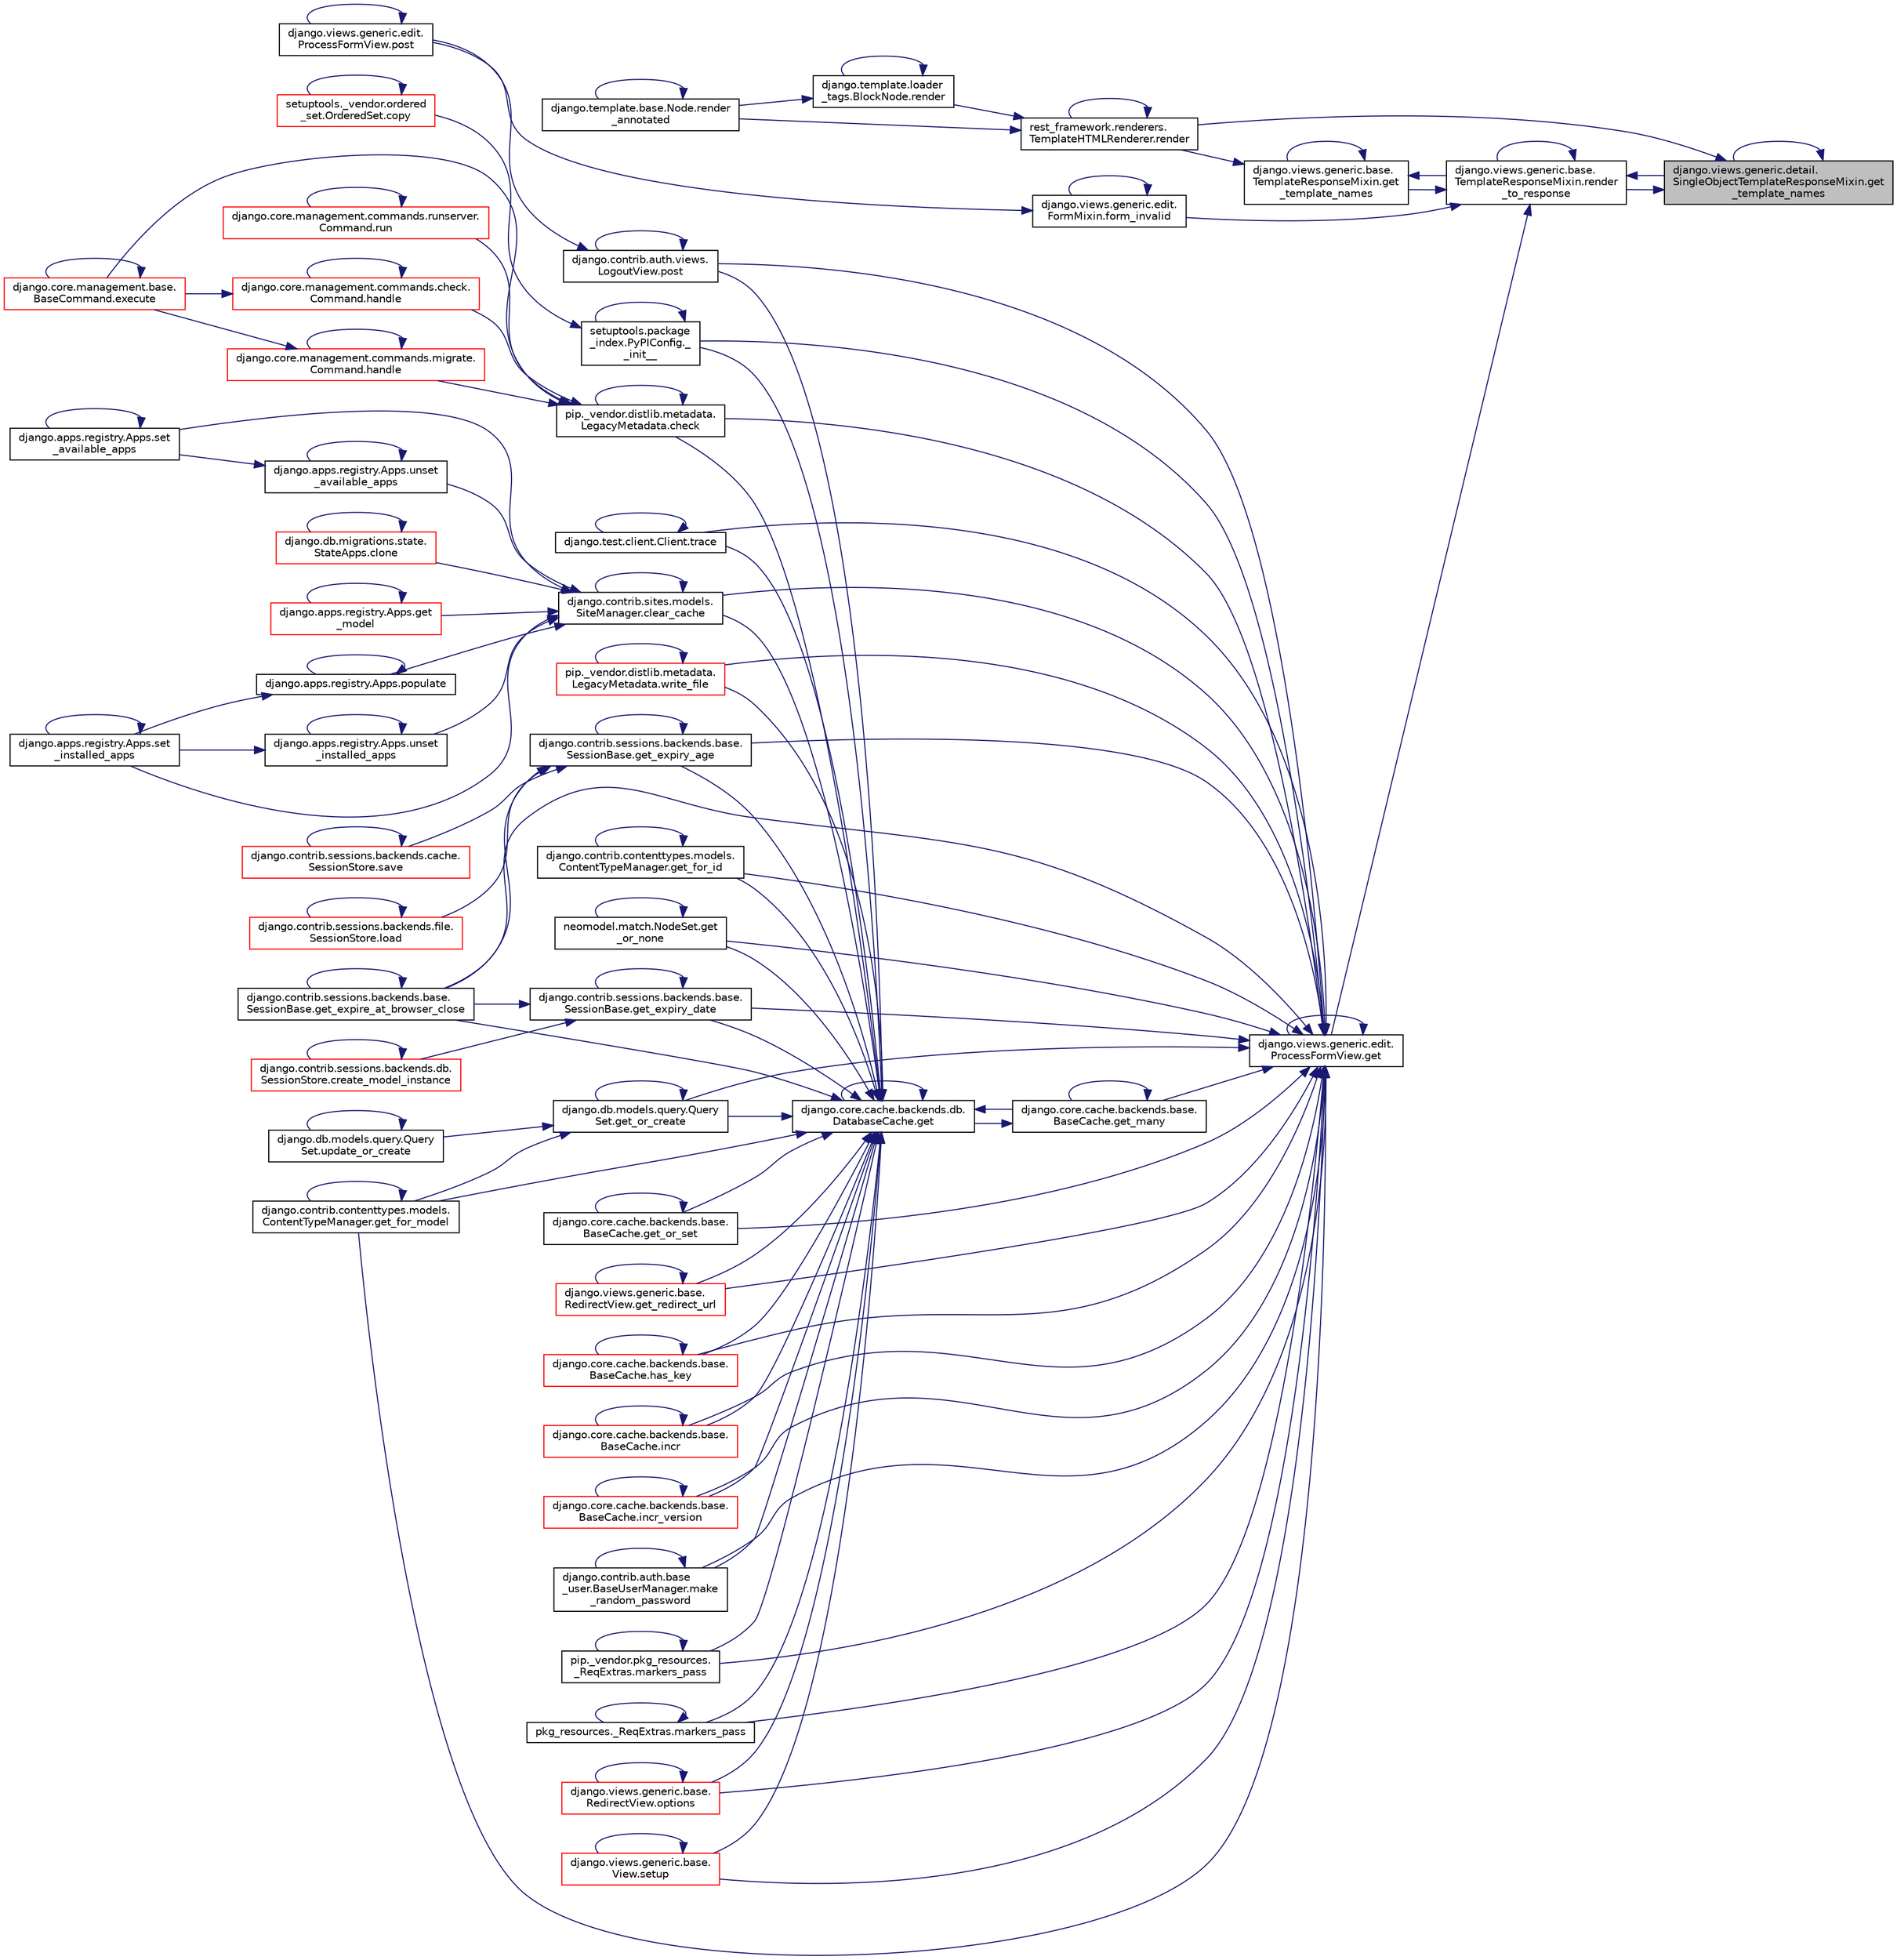 digraph "django.views.generic.detail.SingleObjectTemplateResponseMixin.get_template_names"
{
 // LATEX_PDF_SIZE
  edge [fontname="Helvetica",fontsize="10",labelfontname="Helvetica",labelfontsize="10"];
  node [fontname="Helvetica",fontsize="10",shape=record];
  rankdir="RL";
  Node1 [label="django.views.generic.detail.\lSingleObjectTemplateResponseMixin.get\l_template_names",height=0.2,width=0.4,color="black", fillcolor="grey75", style="filled", fontcolor="black",tooltip=" "];
  Node1 -> Node1 [dir="back",color="midnightblue",fontsize="10",style="solid",fontname="Helvetica"];
  Node1 -> Node2 [dir="back",color="midnightblue",fontsize="10",style="solid",fontname="Helvetica"];
  Node2 [label="rest_framework.renderers.\lTemplateHTMLRenderer.render",height=0.2,width=0.4,color="black", fillcolor="white", style="filled",URL="$de/d7d/classrest__framework_1_1renderers_1_1_template_h_t_m_l_renderer.html#abf6171569059f43b2f49f4bd94a4446d",tooltip=" "];
  Node2 -> Node3 [dir="back",color="midnightblue",fontsize="10",style="solid",fontname="Helvetica"];
  Node3 [label="django.template.loader\l_tags.BlockNode.render",height=0.2,width=0.4,color="black", fillcolor="white", style="filled",URL="$d5/dfa/classdjango_1_1template_1_1loader__tags_1_1_block_node.html#a840c8b5b54cff3a1cba18e73de19b508",tooltip=" "];
  Node3 -> Node3 [dir="back",color="midnightblue",fontsize="10",style="solid",fontname="Helvetica"];
  Node3 -> Node4 [dir="back",color="midnightblue",fontsize="10",style="solid",fontname="Helvetica"];
  Node4 [label="django.template.base.Node.render\l_annotated",height=0.2,width=0.4,color="black", fillcolor="white", style="filled",URL="$d9/d54/classdjango_1_1template_1_1base_1_1_node.html#a9d62819c7eb55a5f470cb8cd8ea3aa27",tooltip=" "];
  Node4 -> Node4 [dir="back",color="midnightblue",fontsize="10",style="solid",fontname="Helvetica"];
  Node2 -> Node2 [dir="back",color="midnightblue",fontsize="10",style="solid",fontname="Helvetica"];
  Node2 -> Node4 [dir="back",color="midnightblue",fontsize="10",style="solid",fontname="Helvetica"];
  Node1 -> Node5 [dir="back",color="midnightblue",fontsize="10",style="solid",fontname="Helvetica"];
  Node5 [label="django.views.generic.base.\lTemplateResponseMixin.render\l_to_response",height=0.2,width=0.4,color="black", fillcolor="white", style="filled",URL="$d8/d0b/classdjango_1_1views_1_1generic_1_1base_1_1_template_response_mixin.html#a99ff730089b6e7faff54f3cbce08d501",tooltip=" "];
  Node5 -> Node6 [dir="back",color="midnightblue",fontsize="10",style="solid",fontname="Helvetica"];
  Node6 [label="django.views.generic.edit.\lFormMixin.form_invalid",height=0.2,width=0.4,color="black", fillcolor="white", style="filled",URL="$df/d6a/classdjango_1_1views_1_1generic_1_1edit_1_1_form_mixin.html#acc21425d2ffe525372b89a2ed6897e06",tooltip=" "];
  Node6 -> Node6 [dir="back",color="midnightblue",fontsize="10",style="solid",fontname="Helvetica"];
  Node6 -> Node7 [dir="back",color="midnightblue",fontsize="10",style="solid",fontname="Helvetica"];
  Node7 [label="django.views.generic.edit.\lProcessFormView.post",height=0.2,width=0.4,color="black", fillcolor="white", style="filled",URL="$d1/d13/classdjango_1_1views_1_1generic_1_1edit_1_1_process_form_view.html#ab816695bc1e6677bc07ce473851547bb",tooltip=" "];
  Node7 -> Node7 [dir="back",color="midnightblue",fontsize="10",style="solid",fontname="Helvetica"];
  Node5 -> Node8 [dir="back",color="midnightblue",fontsize="10",style="solid",fontname="Helvetica"];
  Node8 [label="django.views.generic.edit.\lProcessFormView.get",height=0.2,width=0.4,color="black", fillcolor="white", style="filled",URL="$d1/d13/classdjango_1_1views_1_1generic_1_1edit_1_1_process_form_view.html#a3cff746bd92bd40ab8f147109b99f458",tooltip=" "];
  Node8 -> Node9 [dir="back",color="midnightblue",fontsize="10",style="solid",fontname="Helvetica"];
  Node9 [label="setuptools.package\l_index.PyPIConfig._\l_init__",height=0.2,width=0.4,color="black", fillcolor="white", style="filled",URL="$d3/d47/classsetuptools_1_1package__index_1_1_py_p_i_config.html#a32593240a32dc851f55b82f1abebbc86",tooltip=" "];
  Node9 -> Node9 [dir="back",color="midnightblue",fontsize="10",style="solid",fontname="Helvetica"];
  Node9 -> Node10 [dir="back",color="midnightblue",fontsize="10",style="solid",fontname="Helvetica"];
  Node10 [label="setuptools._vendor.ordered\l_set.OrderedSet.copy",height=0.2,width=0.4,color="red", fillcolor="white", style="filled",URL="$d0/d40/classsetuptools_1_1__vendor_1_1ordered__set_1_1_ordered_set.html#a84224c403039b9dac5d2794d85073053",tooltip=" "];
  Node10 -> Node10 [dir="back",color="midnightblue",fontsize="10",style="solid",fontname="Helvetica"];
  Node8 -> Node194 [dir="back",color="midnightblue",fontsize="10",style="solid",fontname="Helvetica"];
  Node194 [label="pip._vendor.distlib.metadata.\lLegacyMetadata.check",height=0.2,width=0.4,color="black", fillcolor="white", style="filled",URL="$d3/dc5/classpip_1_1__vendor_1_1distlib_1_1metadata_1_1_legacy_metadata.html#a28132a5947764193c9e166d3fe8281c9",tooltip=" "];
  Node194 -> Node194 [dir="back",color="midnightblue",fontsize="10",style="solid",fontname="Helvetica"];
  Node194 -> Node35 [dir="back",color="midnightblue",fontsize="10",style="solid",fontname="Helvetica"];
  Node35 [label="django.core.management.base.\lBaseCommand.execute",height=0.2,width=0.4,color="red", fillcolor="white", style="filled",URL="$db/da3/classdjango_1_1core_1_1management_1_1base_1_1_base_command.html#a900029c213c1456bbd6f8e5b8ead2201",tooltip=" "];
  Node35 -> Node35 [dir="back",color="midnightblue",fontsize="10",style="solid",fontname="Helvetica"];
  Node194 -> Node195 [dir="back",color="midnightblue",fontsize="10",style="solid",fontname="Helvetica"];
  Node195 [label="django.core.management.commands.check.\lCommand.handle",height=0.2,width=0.4,color="red", fillcolor="white", style="filled",URL="$d0/d9d/classdjango_1_1core_1_1management_1_1commands_1_1check_1_1_command.html#a8121c351a8dacf92a6b7f022fb026263",tooltip=" "];
  Node195 -> Node35 [dir="back",color="midnightblue",fontsize="10",style="solid",fontname="Helvetica"];
  Node195 -> Node195 [dir="back",color="midnightblue",fontsize="10",style="solid",fontname="Helvetica"];
  Node194 -> Node196 [dir="back",color="midnightblue",fontsize="10",style="solid",fontname="Helvetica"];
  Node196 [label="django.core.management.commands.migrate.\lCommand.handle",height=0.2,width=0.4,color="red", fillcolor="white", style="filled",URL="$d2/d48/classdjango_1_1core_1_1management_1_1commands_1_1migrate_1_1_command.html#a0a514c50c496fa64329ee697cc56a11a",tooltip=" "];
  Node196 -> Node35 [dir="back",color="midnightblue",fontsize="10",style="solid",fontname="Helvetica"];
  Node196 -> Node196 [dir="back",color="midnightblue",fontsize="10",style="solid",fontname="Helvetica"];
  Node194 -> Node197 [dir="back",color="midnightblue",fontsize="10",style="solid",fontname="Helvetica"];
  Node197 [label="django.core.management.commands.runserver.\lCommand.run",height=0.2,width=0.4,color="red", fillcolor="white", style="filled",URL="$d7/de0/classdjango_1_1core_1_1management_1_1commands_1_1runserver_1_1_command.html#ab43840ec0576714b83052b45f07663d2",tooltip=" "];
  Node197 -> Node197 [dir="back",color="midnightblue",fontsize="10",style="solid",fontname="Helvetica"];
  Node8 -> Node198 [dir="back",color="midnightblue",fontsize="10",style="solid",fontname="Helvetica"];
  Node198 [label="django.contrib.sites.models.\lSiteManager.clear_cache",height=0.2,width=0.4,color="black", fillcolor="white", style="filled",URL="$d9/d9e/classdjango_1_1contrib_1_1sites_1_1models_1_1_site_manager.html#add1b963e98668e941563915da7a3c99f",tooltip=" "];
  Node198 -> Node198 [dir="back",color="midnightblue",fontsize="10",style="solid",fontname="Helvetica"];
  Node198 -> Node199 [dir="back",color="midnightblue",fontsize="10",style="solid",fontname="Helvetica"];
  Node199 [label="django.db.migrations.state.\lStateApps.clone",height=0.2,width=0.4,color="red", fillcolor="white", style="filled",URL="$d3/d9a/classdjango_1_1db_1_1migrations_1_1state_1_1_state_apps.html#a821944752bc7080daff8c38bb20e3943",tooltip=" "];
  Node199 -> Node199 [dir="back",color="midnightblue",fontsize="10",style="solid",fontname="Helvetica"];
  Node198 -> Node287 [dir="back",color="midnightblue",fontsize="10",style="solid",fontname="Helvetica"];
  Node287 [label="django.apps.registry.Apps.get\l_model",height=0.2,width=0.4,color="red", fillcolor="white", style="filled",URL="$d8/d34/classdjango_1_1apps_1_1registry_1_1_apps.html#a1722738559e3037cf8a08593373b8722",tooltip=" "];
  Node287 -> Node287 [dir="back",color="midnightblue",fontsize="10",style="solid",fontname="Helvetica"];
  Node198 -> Node291 [dir="back",color="midnightblue",fontsize="10",style="solid",fontname="Helvetica"];
  Node291 [label="django.apps.registry.Apps.populate",height=0.2,width=0.4,color="black", fillcolor="white", style="filled",URL="$d8/d34/classdjango_1_1apps_1_1registry_1_1_apps.html#a32d20690174973f17f6f90411fdc66f7",tooltip=" "];
  Node291 -> Node291 [dir="back",color="midnightblue",fontsize="10",style="solid",fontname="Helvetica"];
  Node291 -> Node292 [dir="back",color="midnightblue",fontsize="10",style="solid",fontname="Helvetica"];
  Node292 [label="django.apps.registry.Apps.set\l_installed_apps",height=0.2,width=0.4,color="black", fillcolor="white", style="filled",URL="$d8/d34/classdjango_1_1apps_1_1registry_1_1_apps.html#a8ae4c1eb0ea6e28b02d81c56248d3fd5",tooltip=" "];
  Node292 -> Node292 [dir="back",color="midnightblue",fontsize="10",style="solid",fontname="Helvetica"];
  Node198 -> Node293 [dir="back",color="midnightblue",fontsize="10",style="solid",fontname="Helvetica"];
  Node293 [label="django.apps.registry.Apps.set\l_available_apps",height=0.2,width=0.4,color="black", fillcolor="white", style="filled",URL="$d8/d34/classdjango_1_1apps_1_1registry_1_1_apps.html#a247cf36e424a835d2d1c211077090220",tooltip=" "];
  Node293 -> Node293 [dir="back",color="midnightblue",fontsize="10",style="solid",fontname="Helvetica"];
  Node198 -> Node292 [dir="back",color="midnightblue",fontsize="10",style="solid",fontname="Helvetica"];
  Node198 -> Node294 [dir="back",color="midnightblue",fontsize="10",style="solid",fontname="Helvetica"];
  Node294 [label="django.apps.registry.Apps.unset\l_available_apps",height=0.2,width=0.4,color="black", fillcolor="white", style="filled",URL="$d8/d34/classdjango_1_1apps_1_1registry_1_1_apps.html#a7c128e2c2e7d2424daea3add910d8113",tooltip=" "];
  Node294 -> Node293 [dir="back",color="midnightblue",fontsize="10",style="solid",fontname="Helvetica"];
  Node294 -> Node294 [dir="back",color="midnightblue",fontsize="10",style="solid",fontname="Helvetica"];
  Node198 -> Node295 [dir="back",color="midnightblue",fontsize="10",style="solid",fontname="Helvetica"];
  Node295 [label="django.apps.registry.Apps.unset\l_installed_apps",height=0.2,width=0.4,color="black", fillcolor="white", style="filled",URL="$d8/d34/classdjango_1_1apps_1_1registry_1_1_apps.html#af7409dd22d1f192cb2d743622ef08ff7",tooltip=" "];
  Node295 -> Node292 [dir="back",color="midnightblue",fontsize="10",style="solid",fontname="Helvetica"];
  Node295 -> Node295 [dir="back",color="midnightblue",fontsize="10",style="solid",fontname="Helvetica"];
  Node8 -> Node8 [dir="back",color="midnightblue",fontsize="10",style="solid",fontname="Helvetica"];
  Node8 -> Node296 [dir="back",color="midnightblue",fontsize="10",style="solid",fontname="Helvetica"];
  Node296 [label="django.contrib.sessions.backends.base.\lSessionBase.get_expire_at_browser_close",height=0.2,width=0.4,color="black", fillcolor="white", style="filled",URL="$d1/d6e/classdjango_1_1contrib_1_1sessions_1_1backends_1_1base_1_1_session_base.html#a53cce514e32abb9c710682373753d834",tooltip=" "];
  Node296 -> Node296 [dir="back",color="midnightblue",fontsize="10",style="solid",fontname="Helvetica"];
  Node8 -> Node297 [dir="back",color="midnightblue",fontsize="10",style="solid",fontname="Helvetica"];
  Node297 [label="django.contrib.sessions.backends.base.\lSessionBase.get_expiry_age",height=0.2,width=0.4,color="black", fillcolor="white", style="filled",URL="$d1/d6e/classdjango_1_1contrib_1_1sessions_1_1backends_1_1base_1_1_session_base.html#a95ec4d724ae34aa019240c8463d73f54",tooltip=" "];
  Node297 -> Node296 [dir="back",color="midnightblue",fontsize="10",style="solid",fontname="Helvetica"];
  Node297 -> Node297 [dir="back",color="midnightblue",fontsize="10",style="solid",fontname="Helvetica"];
  Node297 -> Node241 [dir="back",color="midnightblue",fontsize="10",style="solid",fontname="Helvetica"];
  Node241 [label="django.contrib.sessions.backends.file.\lSessionStore.load",height=0.2,width=0.4,color="red", fillcolor="white", style="filled",URL="$dc/dba/classdjango_1_1contrib_1_1sessions_1_1backends_1_1file_1_1_session_store.html#ae9d0410b8f413875b25556b8dc5b1ed1",tooltip=" "];
  Node241 -> Node241 [dir="back",color="midnightblue",fontsize="10",style="solid",fontname="Helvetica"];
  Node297 -> Node245 [dir="back",color="midnightblue",fontsize="10",style="solid",fontname="Helvetica"];
  Node245 [label="django.contrib.sessions.backends.cache.\lSessionStore.save",height=0.2,width=0.4,color="red", fillcolor="white", style="filled",URL="$df/d0f/classdjango_1_1contrib_1_1sessions_1_1backends_1_1cache_1_1_session_store.html#a2519bbc87fdf6b0aa5efa6c4d6b1302d",tooltip=" "];
  Node245 -> Node245 [dir="back",color="midnightblue",fontsize="10",style="solid",fontname="Helvetica"];
  Node8 -> Node298 [dir="back",color="midnightblue",fontsize="10",style="solid",fontname="Helvetica"];
  Node298 [label="django.contrib.sessions.backends.base.\lSessionBase.get_expiry_date",height=0.2,width=0.4,color="black", fillcolor="white", style="filled",URL="$d1/d6e/classdjango_1_1contrib_1_1sessions_1_1backends_1_1base_1_1_session_base.html#ad8a87e303d015be27940f941d02ab850",tooltip=" "];
  Node298 -> Node299 [dir="back",color="midnightblue",fontsize="10",style="solid",fontname="Helvetica"];
  Node299 [label="django.contrib.sessions.backends.db.\lSessionStore.create_model_instance",height=0.2,width=0.4,color="red", fillcolor="white", style="filled",URL="$d2/d1a/classdjango_1_1contrib_1_1sessions_1_1backends_1_1db_1_1_session_store.html#a201d72e2f21315e89ee14302a2ab7a1c",tooltip=" "];
  Node299 -> Node299 [dir="back",color="midnightblue",fontsize="10",style="solid",fontname="Helvetica"];
  Node298 -> Node296 [dir="back",color="midnightblue",fontsize="10",style="solid",fontname="Helvetica"];
  Node298 -> Node298 [dir="back",color="midnightblue",fontsize="10",style="solid",fontname="Helvetica"];
  Node8 -> Node300 [dir="back",color="midnightblue",fontsize="10",style="solid",fontname="Helvetica"];
  Node300 [label="django.contrib.contenttypes.models.\lContentTypeManager.get_for_id",height=0.2,width=0.4,color="black", fillcolor="white", style="filled",URL="$d0/dbc/classdjango_1_1contrib_1_1contenttypes_1_1models_1_1_content_type_manager.html#a77e45a678787e583675e13f9a4d05b31",tooltip=" "];
  Node300 -> Node300 [dir="back",color="midnightblue",fontsize="10",style="solid",fontname="Helvetica"];
  Node8 -> Node239 [dir="back",color="midnightblue",fontsize="10",style="solid",fontname="Helvetica"];
  Node239 [label="django.contrib.contenttypes.models.\lContentTypeManager.get_for_model",height=0.2,width=0.4,color="black", fillcolor="white", style="filled",URL="$d0/dbc/classdjango_1_1contrib_1_1contenttypes_1_1models_1_1_content_type_manager.html#a31597c87e55555c8ea39c68d3507ab88",tooltip=" "];
  Node239 -> Node239 [dir="back",color="midnightblue",fontsize="10",style="solid",fontname="Helvetica"];
  Node8 -> Node301 [dir="back",color="midnightblue",fontsize="10",style="solid",fontname="Helvetica"];
  Node301 [label="django.core.cache.backends.base.\lBaseCache.get_many",height=0.2,width=0.4,color="black", fillcolor="white", style="filled",URL="$d0/d87/classdjango_1_1core_1_1cache_1_1backends_1_1base_1_1_base_cache.html#a0e332cc4d03beebd8cacc10376423a72",tooltip=" "];
  Node301 -> Node302 [dir="back",color="midnightblue",fontsize="10",style="solid",fontname="Helvetica"];
  Node302 [label="django.core.cache.backends.db.\lDatabaseCache.get",height=0.2,width=0.4,color="black", fillcolor="white", style="filled",URL="$d7/dcb/classdjango_1_1core_1_1cache_1_1backends_1_1db_1_1_database_cache.html#a03d4078968b2b287d4b9fbc438a54732",tooltip=" "];
  Node302 -> Node9 [dir="back",color="midnightblue",fontsize="10",style="solid",fontname="Helvetica"];
  Node302 -> Node194 [dir="back",color="midnightblue",fontsize="10",style="solid",fontname="Helvetica"];
  Node302 -> Node198 [dir="back",color="midnightblue",fontsize="10",style="solid",fontname="Helvetica"];
  Node302 -> Node302 [dir="back",color="midnightblue",fontsize="10",style="solid",fontname="Helvetica"];
  Node302 -> Node296 [dir="back",color="midnightblue",fontsize="10",style="solid",fontname="Helvetica"];
  Node302 -> Node297 [dir="back",color="midnightblue",fontsize="10",style="solid",fontname="Helvetica"];
  Node302 -> Node298 [dir="back",color="midnightblue",fontsize="10",style="solid",fontname="Helvetica"];
  Node302 -> Node300 [dir="back",color="midnightblue",fontsize="10",style="solid",fontname="Helvetica"];
  Node302 -> Node239 [dir="back",color="midnightblue",fontsize="10",style="solid",fontname="Helvetica"];
  Node302 -> Node301 [dir="back",color="midnightblue",fontsize="10",style="solid",fontname="Helvetica"];
  Node302 -> Node238 [dir="back",color="midnightblue",fontsize="10",style="solid",fontname="Helvetica"];
  Node238 [label="django.db.models.query.Query\lSet.get_or_create",height=0.2,width=0.4,color="black", fillcolor="white", style="filled",URL="$dd/d94/classdjango_1_1db_1_1models_1_1query_1_1_query_set.html#a23c2bb1d92b9ee67ce72ac2bb34cfef2",tooltip=" "];
  Node238 -> Node239 [dir="back",color="midnightblue",fontsize="10",style="solid",fontname="Helvetica"];
  Node238 -> Node238 [dir="back",color="midnightblue",fontsize="10",style="solid",fontname="Helvetica"];
  Node238 -> Node240 [dir="back",color="midnightblue",fontsize="10",style="solid",fontname="Helvetica"];
  Node240 [label="django.db.models.query.Query\lSet.update_or_create",height=0.2,width=0.4,color="black", fillcolor="white", style="filled",URL="$dd/d94/classdjango_1_1db_1_1models_1_1query_1_1_query_set.html#a5013eeb782f22ce561db8a8b0727e118",tooltip=" "];
  Node240 -> Node240 [dir="back",color="midnightblue",fontsize="10",style="solid",fontname="Helvetica"];
  Node302 -> Node303 [dir="back",color="midnightblue",fontsize="10",style="solid",fontname="Helvetica"];
  Node303 [label="neomodel.match.NodeSet.get\l_or_none",height=0.2,width=0.4,color="black", fillcolor="white", style="filled",URL="$d8/de5/classneomodel_1_1match_1_1_node_set.html#acdc7f93ca0afcae84edb855e302b1091",tooltip=" "];
  Node303 -> Node303 [dir="back",color="midnightblue",fontsize="10",style="solid",fontname="Helvetica"];
  Node302 -> Node78 [dir="back",color="midnightblue",fontsize="10",style="solid",fontname="Helvetica"];
  Node78 [label="django.core.cache.backends.base.\lBaseCache.get_or_set",height=0.2,width=0.4,color="black", fillcolor="white", style="filled",URL="$d0/d87/classdjango_1_1core_1_1cache_1_1backends_1_1base_1_1_base_cache.html#ab8fb6d32aa82d027f181414df0f562b3",tooltip=" "];
  Node78 -> Node78 [dir="back",color="midnightblue",fontsize="10",style="solid",fontname="Helvetica"];
  Node302 -> Node304 [dir="back",color="midnightblue",fontsize="10",style="solid",fontname="Helvetica"];
  Node304 [label="django.views.generic.base.\lRedirectView.get_redirect_url",height=0.2,width=0.4,color="red", fillcolor="white", style="filled",URL="$dd/dec/classdjango_1_1views_1_1generic_1_1base_1_1_redirect_view.html#a85ffe8d60d5ef6e330995fdaf6330929",tooltip=" "];
  Node304 -> Node304 [dir="back",color="midnightblue",fontsize="10",style="solid",fontname="Helvetica"];
  Node302 -> Node316 [dir="back",color="midnightblue",fontsize="10",style="solid",fontname="Helvetica"];
  Node316 [label="django.core.cache.backends.base.\lBaseCache.has_key",height=0.2,width=0.4,color="red", fillcolor="white", style="filled",URL="$d0/d87/classdjango_1_1core_1_1cache_1_1backends_1_1base_1_1_base_cache.html#a2b96ade0a2a3859f2cbadc0cb6fd1aeb",tooltip=" "];
  Node316 -> Node316 [dir="back",color="midnightblue",fontsize="10",style="solid",fontname="Helvetica"];
  Node302 -> Node317 [dir="back",color="midnightblue",fontsize="10",style="solid",fontname="Helvetica"];
  Node317 [label="django.core.cache.backends.base.\lBaseCache.incr",height=0.2,width=0.4,color="red", fillcolor="white", style="filled",URL="$d0/d87/classdjango_1_1core_1_1cache_1_1backends_1_1base_1_1_base_cache.html#a4d4a4265fe3c3556c3531ed902380595",tooltip=" "];
  Node317 -> Node317 [dir="back",color="midnightblue",fontsize="10",style="solid",fontname="Helvetica"];
  Node302 -> Node310 [dir="back",color="midnightblue",fontsize="10",style="solid",fontname="Helvetica"];
  Node310 [label="django.core.cache.backends.base.\lBaseCache.incr_version",height=0.2,width=0.4,color="red", fillcolor="white", style="filled",URL="$d0/d87/classdjango_1_1core_1_1cache_1_1backends_1_1base_1_1_base_cache.html#a7a826f8907f55918ab540fa8026aa927",tooltip=" "];
  Node310 -> Node310 [dir="back",color="midnightblue",fontsize="10",style="solid",fontname="Helvetica"];
  Node302 -> Node319 [dir="back",color="midnightblue",fontsize="10",style="solid",fontname="Helvetica"];
  Node319 [label="django.contrib.auth.base\l_user.BaseUserManager.make\l_random_password",height=0.2,width=0.4,color="black", fillcolor="white", style="filled",URL="$df/d26/classdjango_1_1contrib_1_1auth_1_1base__user_1_1_base_user_manager.html#afc9a6db1973fae4566941386188c02a0",tooltip=" "];
  Node319 -> Node319 [dir="back",color="midnightblue",fontsize="10",style="solid",fontname="Helvetica"];
  Node302 -> Node320 [dir="back",color="midnightblue",fontsize="10",style="solid",fontname="Helvetica"];
  Node320 [label="pip._vendor.pkg_resources.\l_ReqExtras.markers_pass",height=0.2,width=0.4,color="black", fillcolor="white", style="filled",URL="$d9/dd5/classpip_1_1__vendor_1_1pkg__resources_1_1___req_extras.html#a1b0256ec9bc9da2aac912b35898fda5f",tooltip=" "];
  Node320 -> Node320 [dir="back",color="midnightblue",fontsize="10",style="solid",fontname="Helvetica"];
  Node302 -> Node321 [dir="back",color="midnightblue",fontsize="10",style="solid",fontname="Helvetica"];
  Node321 [label="pkg_resources._ReqExtras.markers_pass",height=0.2,width=0.4,color="black", fillcolor="white", style="filled",URL="$d9/d9f/classpkg__resources_1_1___req_extras.html#a435242531f1af2132de48679c5edf3c7",tooltip=" "];
  Node321 -> Node321 [dir="back",color="midnightblue",fontsize="10",style="solid",fontname="Helvetica"];
  Node302 -> Node322 [dir="back",color="midnightblue",fontsize="10",style="solid",fontname="Helvetica"];
  Node322 [label="django.views.generic.base.\lRedirectView.options",height=0.2,width=0.4,color="red", fillcolor="white", style="filled",URL="$dd/dec/classdjango_1_1views_1_1generic_1_1base_1_1_redirect_view.html#a3d98c40d0ae00664fd5789503f4554a3",tooltip=" "];
  Node322 -> Node322 [dir="back",color="midnightblue",fontsize="10",style="solid",fontname="Helvetica"];
  Node302 -> Node341 [dir="back",color="midnightblue",fontsize="10",style="solid",fontname="Helvetica"];
  Node341 [label="django.contrib.auth.views.\lLogoutView.post",height=0.2,width=0.4,color="black", fillcolor="white", style="filled",URL="$d5/d9b/classdjango_1_1contrib_1_1auth_1_1views_1_1_logout_view.html#a9da96b3ccbed8b74a4e94d958029ac35",tooltip=" "];
  Node341 -> Node341 [dir="back",color="midnightblue",fontsize="10",style="solid",fontname="Helvetica"];
  Node341 -> Node7 [dir="back",color="midnightblue",fontsize="10",style="solid",fontname="Helvetica"];
  Node302 -> Node342 [dir="back",color="midnightblue",fontsize="10",style="solid",fontname="Helvetica"];
  Node342 [label="django.views.generic.base.\lView.setup",height=0.2,width=0.4,color="red", fillcolor="white", style="filled",URL="$d0/ddc/classdjango_1_1views_1_1generic_1_1base_1_1_view.html#ade0979d381c13961351443c4dbc40975",tooltip=" "];
  Node342 -> Node342 [dir="back",color="midnightblue",fontsize="10",style="solid",fontname="Helvetica"];
  Node302 -> Node344 [dir="back",color="midnightblue",fontsize="10",style="solid",fontname="Helvetica"];
  Node344 [label="django.test.client.Client.trace",height=0.2,width=0.4,color="black", fillcolor="white", style="filled",URL="$d2/d2e/classdjango_1_1test_1_1client_1_1_client.html#a29d49ac4b15a62fcca77fa29cc7bf1ac",tooltip=" "];
  Node344 -> Node344 [dir="back",color="midnightblue",fontsize="10",style="solid",fontname="Helvetica"];
  Node302 -> Node345 [dir="back",color="midnightblue",fontsize="10",style="solid",fontname="Helvetica"];
  Node345 [label="pip._vendor.distlib.metadata.\lLegacyMetadata.write_file",height=0.2,width=0.4,color="red", fillcolor="white", style="filled",URL="$d3/dc5/classpip_1_1__vendor_1_1distlib_1_1metadata_1_1_legacy_metadata.html#aa033975ed8087aaf281be90f828a4faa",tooltip=" "];
  Node345 -> Node345 [dir="back",color="midnightblue",fontsize="10",style="solid",fontname="Helvetica"];
  Node301 -> Node301 [dir="back",color="midnightblue",fontsize="10",style="solid",fontname="Helvetica"];
  Node8 -> Node238 [dir="back",color="midnightblue",fontsize="10",style="solid",fontname="Helvetica"];
  Node8 -> Node303 [dir="back",color="midnightblue",fontsize="10",style="solid",fontname="Helvetica"];
  Node8 -> Node78 [dir="back",color="midnightblue",fontsize="10",style="solid",fontname="Helvetica"];
  Node8 -> Node304 [dir="back",color="midnightblue",fontsize="10",style="solid",fontname="Helvetica"];
  Node8 -> Node316 [dir="back",color="midnightblue",fontsize="10",style="solid",fontname="Helvetica"];
  Node8 -> Node317 [dir="back",color="midnightblue",fontsize="10",style="solid",fontname="Helvetica"];
  Node8 -> Node310 [dir="back",color="midnightblue",fontsize="10",style="solid",fontname="Helvetica"];
  Node8 -> Node319 [dir="back",color="midnightblue",fontsize="10",style="solid",fontname="Helvetica"];
  Node8 -> Node320 [dir="back",color="midnightblue",fontsize="10",style="solid",fontname="Helvetica"];
  Node8 -> Node321 [dir="back",color="midnightblue",fontsize="10",style="solid",fontname="Helvetica"];
  Node8 -> Node322 [dir="back",color="midnightblue",fontsize="10",style="solid",fontname="Helvetica"];
  Node8 -> Node341 [dir="back",color="midnightblue",fontsize="10",style="solid",fontname="Helvetica"];
  Node8 -> Node342 [dir="back",color="midnightblue",fontsize="10",style="solid",fontname="Helvetica"];
  Node8 -> Node344 [dir="back",color="midnightblue",fontsize="10",style="solid",fontname="Helvetica"];
  Node8 -> Node345 [dir="back",color="midnightblue",fontsize="10",style="solid",fontname="Helvetica"];
  Node5 -> Node675 [dir="back",color="midnightblue",fontsize="10",style="solid",fontname="Helvetica"];
  Node675 [label="django.views.generic.base.\lTemplateResponseMixin.get\l_template_names",height=0.2,width=0.4,color="black", fillcolor="white", style="filled",URL="$d8/d0b/classdjango_1_1views_1_1generic_1_1base_1_1_template_response_mixin.html#adf1b191e73dd2883da93793412be24f3",tooltip=" "];
  Node675 -> Node675 [dir="back",color="midnightblue",fontsize="10",style="solid",fontname="Helvetica"];
  Node675 -> Node2 [dir="back",color="midnightblue",fontsize="10",style="solid",fontname="Helvetica"];
  Node675 -> Node5 [dir="back",color="midnightblue",fontsize="10",style="solid",fontname="Helvetica"];
  Node5 -> Node1 [dir="back",color="midnightblue",fontsize="10",style="solid",fontname="Helvetica"];
  Node5 -> Node5 [dir="back",color="midnightblue",fontsize="10",style="solid",fontname="Helvetica"];
}
